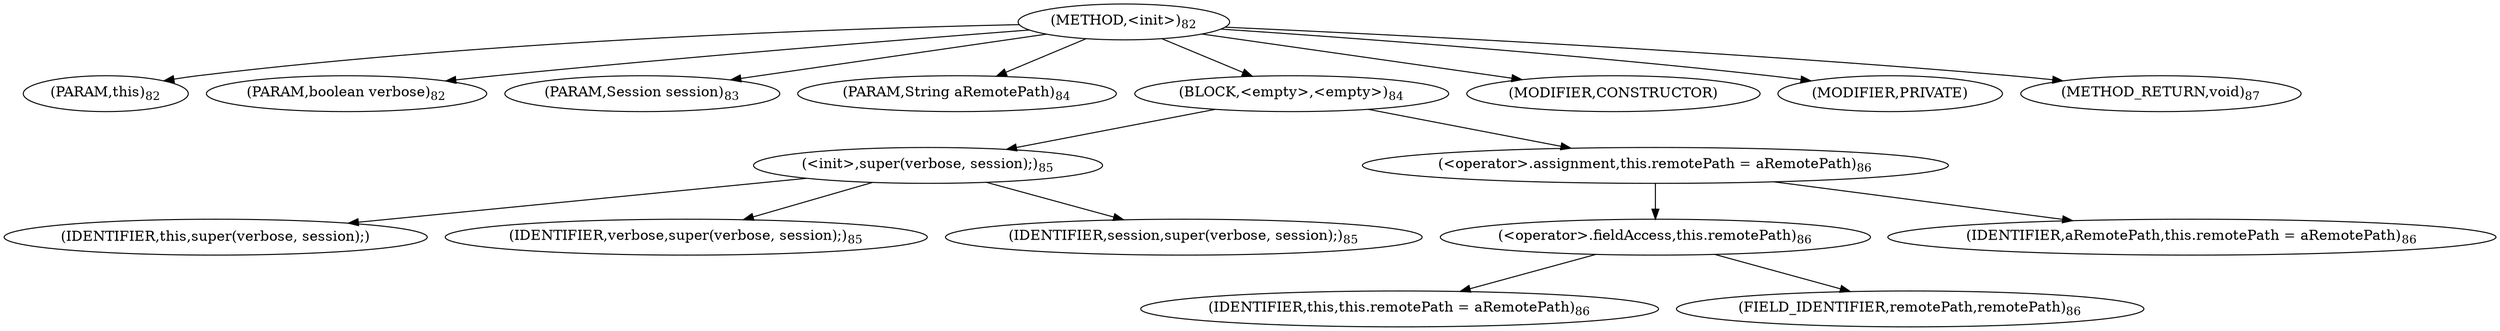digraph "&lt;init&gt;" {  
"88" [label = <(METHOD,&lt;init&gt;)<SUB>82</SUB>> ]
"10" [label = <(PARAM,this)<SUB>82</SUB>> ]
"89" [label = <(PARAM,boolean verbose)<SUB>82</SUB>> ]
"90" [label = <(PARAM,Session session)<SUB>83</SUB>> ]
"91" [label = <(PARAM,String aRemotePath)<SUB>84</SUB>> ]
"92" [label = <(BLOCK,&lt;empty&gt;,&lt;empty&gt;)<SUB>84</SUB>> ]
"93" [label = <(&lt;init&gt;,super(verbose, session);)<SUB>85</SUB>> ]
"9" [label = <(IDENTIFIER,this,super(verbose, session);)> ]
"94" [label = <(IDENTIFIER,verbose,super(verbose, session);)<SUB>85</SUB>> ]
"95" [label = <(IDENTIFIER,session,super(verbose, session);)<SUB>85</SUB>> ]
"96" [label = <(&lt;operator&gt;.assignment,this.remotePath = aRemotePath)<SUB>86</SUB>> ]
"97" [label = <(&lt;operator&gt;.fieldAccess,this.remotePath)<SUB>86</SUB>> ]
"11" [label = <(IDENTIFIER,this,this.remotePath = aRemotePath)<SUB>86</SUB>> ]
"98" [label = <(FIELD_IDENTIFIER,remotePath,remotePath)<SUB>86</SUB>> ]
"99" [label = <(IDENTIFIER,aRemotePath,this.remotePath = aRemotePath)<SUB>86</SUB>> ]
"100" [label = <(MODIFIER,CONSTRUCTOR)> ]
"101" [label = <(MODIFIER,PRIVATE)> ]
"102" [label = <(METHOD_RETURN,void)<SUB>87</SUB>> ]
  "88" -> "10" 
  "88" -> "89" 
  "88" -> "90" 
  "88" -> "91" 
  "88" -> "92" 
  "88" -> "100" 
  "88" -> "101" 
  "88" -> "102" 
  "92" -> "93" 
  "92" -> "96" 
  "93" -> "9" 
  "93" -> "94" 
  "93" -> "95" 
  "96" -> "97" 
  "96" -> "99" 
  "97" -> "11" 
  "97" -> "98" 
}
